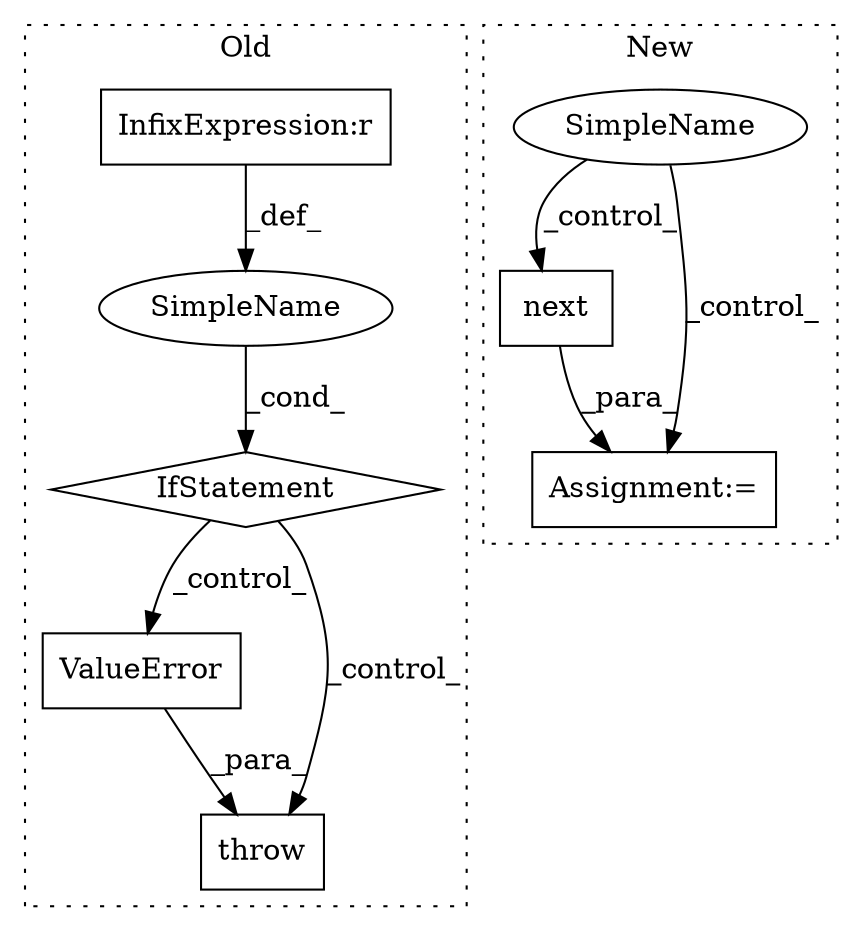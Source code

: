digraph G {
subgraph cluster0 {
1 [label="ValueError" a="32" s="13512,13557" l="11,1" shape="box"];
3 [label="IfStatement" a="25" s="13282,13341" l="4,2" shape="diamond"];
4 [label="SimpleName" a="42" s="" l="" shape="ellipse"];
6 [label="throw" a="53" s="13506" l="6" shape="box"];
8 [label="InfixExpression:r" a="27" s="13295" l="4" shape="box"];
label = "Old";
style="dotted";
}
subgraph cluster1 {
2 [label="next" a="32" s="11267,11420" l="18,-3" shape="box"];
5 [label="Assignment:=" a="7" s="11266" l="1" shape="box"];
7 [label="SimpleName" a="42" s="" l="" shape="ellipse"];
label = "New";
style="dotted";
}
1 -> 6 [label="_para_"];
2 -> 5 [label="_para_"];
3 -> 6 [label="_control_"];
3 -> 1 [label="_control_"];
4 -> 3 [label="_cond_"];
7 -> 2 [label="_control_"];
7 -> 5 [label="_control_"];
8 -> 4 [label="_def_"];
}